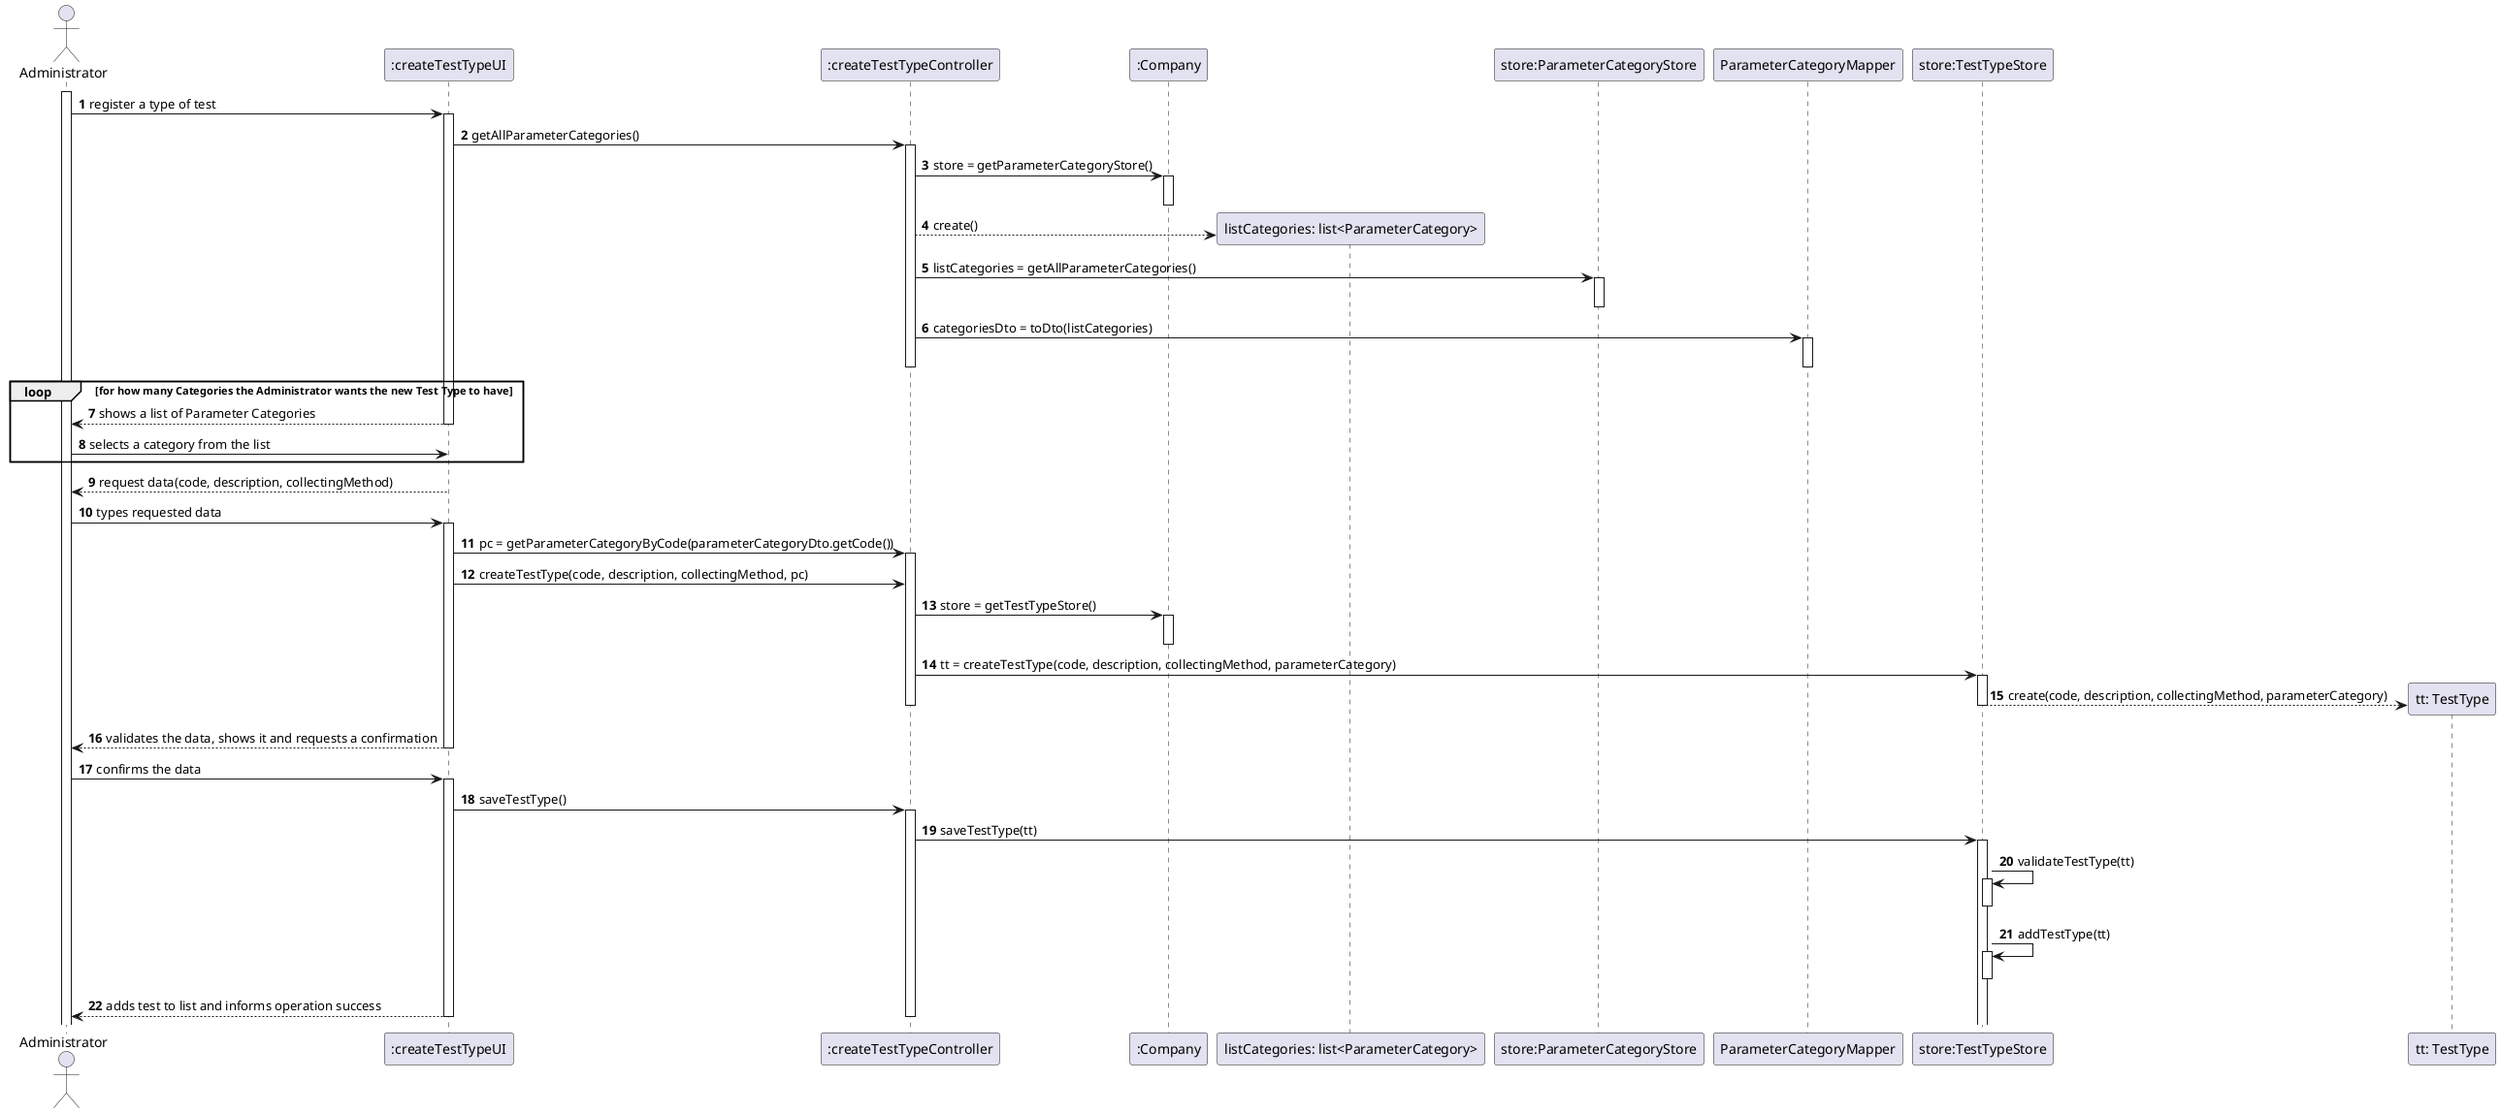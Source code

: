 @startuml
autonumber
actor "Administrator" as admin
activate admin

admin -> ":createTestTypeUI" : register a type of test


activate ":createTestTypeUI"
":createTestTypeUI" -> ":createTestTypeController": getAllParameterCategories()


activate ":createTestTypeController"
":createTestTypeController" -> ":Company": store = getParameterCategoryStore()
activate ":Company"
deactivate ":Company"


create "listCategories: list<ParameterCategory>"
":createTestTypeController" --> "listCategories: list<ParameterCategory>": create()


":createTestTypeController" -> "store:ParameterCategoryStore": listCategories = getAllParameterCategories()
activate "store:ParameterCategoryStore"
deactivate "store:ParameterCategoryStore"


":createTestTypeController" -> "ParameterCategoryMapper": categoriesDto = toDto(listCategories)
activate "ParameterCategoryMapper"
deactivate "ParameterCategoryMapper"
deactivate ":createTestTypeController"

loop for how many Categories the Administrator wants the new Test Type to have
":createTestTypeUI" --> admin: shows a list of Parameter Categories
deactivate ":createTestTypeUI"
admin -> ":createTestTypeUI": selects a category from the list
end

activate ":createTestTypeUI"
":createTestTypeUI" --> admin: request data(code, description, collectingMethod)
deactivate ":createTestTypeUI"
deactivate ":createTestTypeUI"
admin -> ":createTestTypeUI" : types requested data
activate ":createTestTypeUI"

":createTestTypeUI" -> ":createTestTypeController": pc = getParameterCategoryByCode(parameterCategoryDto.getCode())
activate ":createTestTypeController"
":createTestTypeUI" -> ":createTestTypeController": createTestType(code, description, collectingMethod, pc)

":createTestTypeController" -> ":Company" : store = getTestTypeStore()
activate ":Company"
deactivate ":Company"
":createTestTypeController" -> "store:TestTypeStore" : tt = createTestType(code, description, collectingMethod, parameterCategory)
activate "store:TestTypeStore"
create "tt: TestType"
"store:TestTypeStore" --> "tt: TestType" : create(code, description, collectingMethod, parameterCategory)
deactivate "store:TestTypeStore"

deactivate ":createTestTypeController"
":createTestTypeUI" --> admin: validates the data, shows it and requests a confirmation
deactivate ":createTestTypeUI"
admin -> ":createTestTypeUI": confirms the data
activate ":createTestTypeUI"
":createTestTypeUI" -> ":createTestTypeController": saveTestType()
activate ":createTestTypeController"

":createTestTypeController" -> "store:TestTypeStore"++ : saveTestType(tt)
"store:TestTypeStore" -> "store:TestTypeStore": validateTestType(tt)
activate "store:TestTypeStore"
deactivate "store:TestTypeStore"
"store:TestTypeStore" -> "store:TestTypeStore": addTestType(tt)
activate "store:TestTypeStore"
deactivate "store:TestTypeStore"


":createTestTypeUI" --> admin: adds test to list and informs operation success
deactivate ":createTestTypeController"
deactivate ":createTestTypeUI"
@enduml